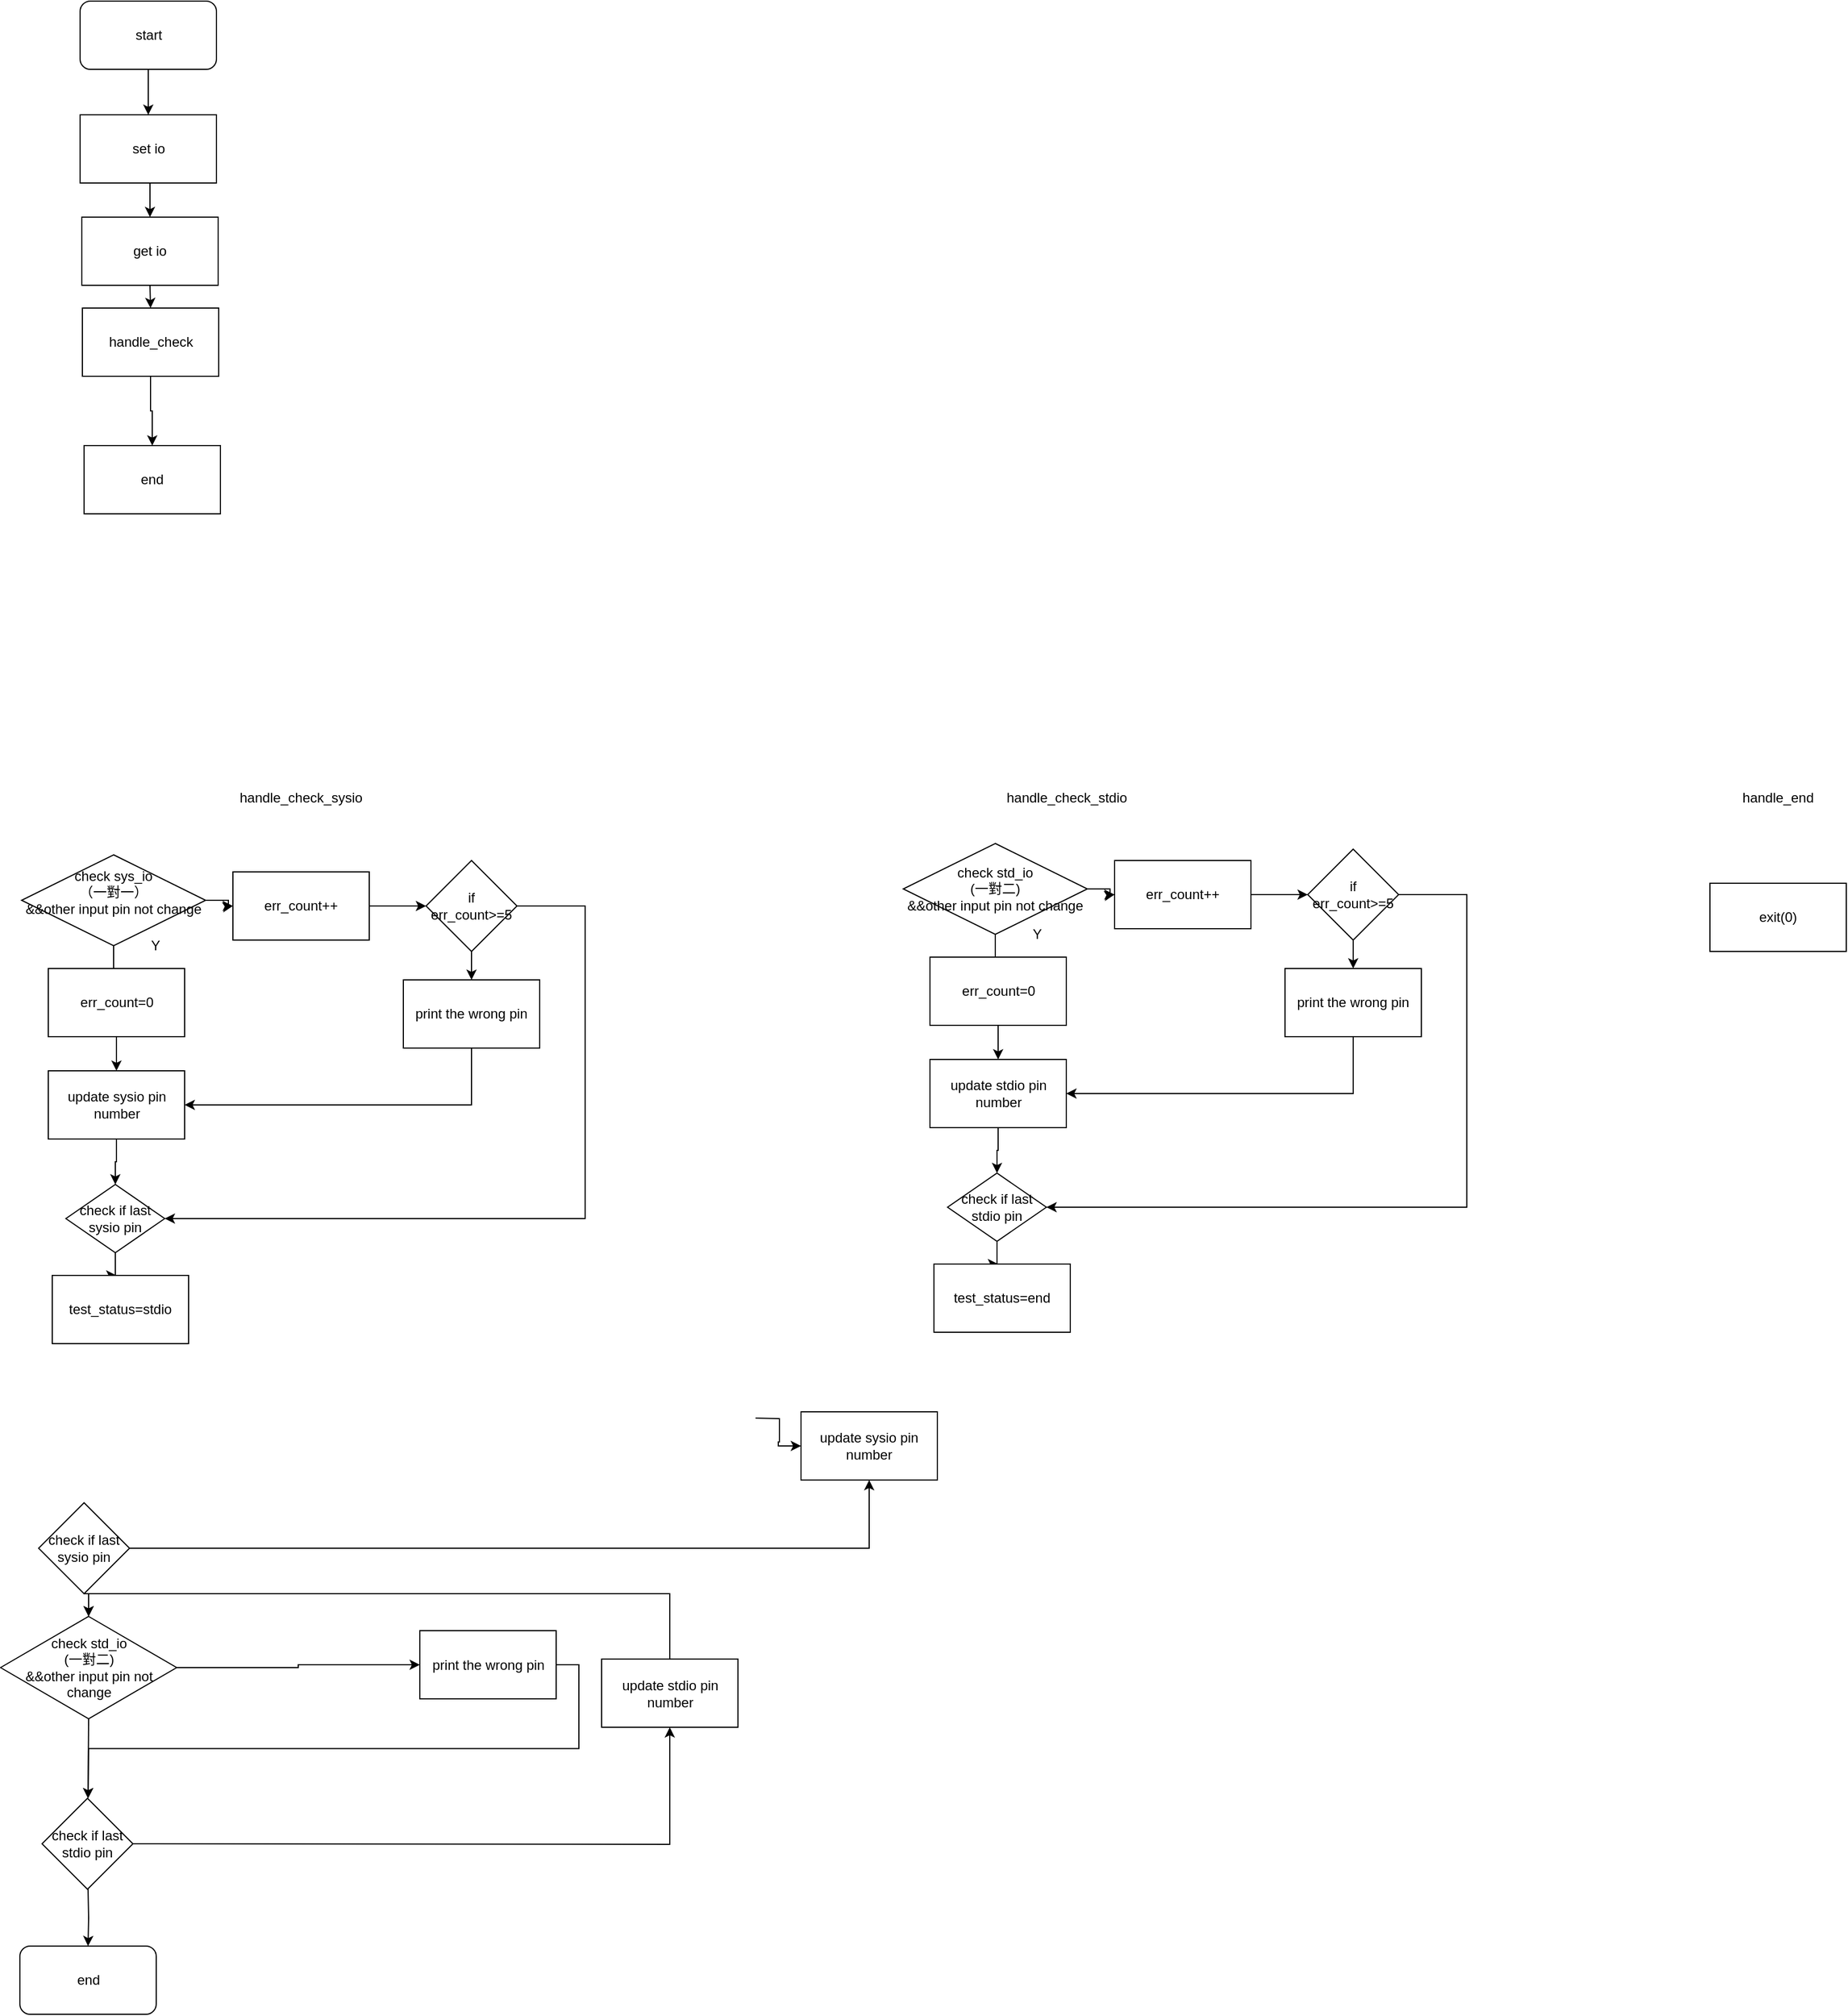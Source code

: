 <mxfile pages="1" version="11.2.5" type="github"><diagram id="owK5Loijx0Ong0dcDdHp" name="Page-1"><mxGraphModel dx="1357" dy="1909" grid="1" gridSize="10" guides="1" tooltips="1" connect="1" arrows="1" fold="1" page="1" pageScale="1" pageWidth="850" pageHeight="1100" math="0" shadow="0"><root><mxCell id="0"/><mxCell id="1" parent="0"/><mxCell id="M3sGAlJjmCfHEPYd1_gj-60" style="edgeStyle=orthogonalEdgeStyle;rounded=0;orthogonalLoop=1;jettySize=auto;html=1;" edge="1" parent="1" source="M3sGAlJjmCfHEPYd1_gj-1"><mxGeometry relative="1" as="geometry"><mxPoint x="530" y="255" as="targetPoint"/></mxGeometry></mxCell><mxCell id="M3sGAlJjmCfHEPYd1_gj-64" style="edgeStyle=orthogonalEdgeStyle;rounded=0;orthogonalLoop=1;jettySize=auto;html=1;" edge="1" parent="1" source="M3sGAlJjmCfHEPYd1_gj-1" target="M3sGAlJjmCfHEPYd1_gj-61"><mxGeometry relative="1" as="geometry"/></mxCell><mxCell id="M3sGAlJjmCfHEPYd1_gj-65" style="edgeStyle=orthogonalEdgeStyle;rounded=0;orthogonalLoop=1;jettySize=auto;html=1;" edge="1" parent="1" source="M3sGAlJjmCfHEPYd1_gj-1"><mxGeometry relative="1" as="geometry"><mxPoint x="425" y="330" as="targetPoint"/></mxGeometry></mxCell><mxCell id="M3sGAlJjmCfHEPYd1_gj-1" value="&lt;div&gt;check sys_io&lt;/div&gt;&lt;div&gt;（一對一）&lt;/div&gt;&lt;div&gt;&amp;amp;&amp;amp;other input pin not change&lt;br&gt;&lt;/div&gt;&lt;div&gt;&lt;br&gt;&lt;/div&gt;" style="rhombus;whiteSpace=wrap;html=1;" vertex="1" parent="1"><mxGeometry x="344" y="210" width="162" height="80" as="geometry"/></mxCell><mxCell id="M3sGAlJjmCfHEPYd1_gj-10" style="edgeStyle=orthogonalEdgeStyle;rounded=0;orthogonalLoop=1;jettySize=auto;html=1;entryX=0.5;entryY=1;entryDx=0;entryDy=0;" edge="1" parent="1" source="M3sGAlJjmCfHEPYd1_gj-3" target="M3sGAlJjmCfHEPYd1_gj-11"><mxGeometry relative="1" as="geometry"><mxPoint x="770" y="300" as="targetPoint"/></mxGeometry></mxCell><mxCell id="M3sGAlJjmCfHEPYd1_gj-13" style="edgeStyle=orthogonalEdgeStyle;rounded=0;orthogonalLoop=1;jettySize=auto;html=1;exitX=1;exitY=0.5;exitDx=0;exitDy=0;entryX=0.5;entryY=0;entryDx=0;entryDy=0;" edge="1" parent="1" source="M3sGAlJjmCfHEPYd1_gj-3" target="M3sGAlJjmCfHEPYd1_gj-14"><mxGeometry relative="1" as="geometry"><mxPoint x="399.5" y="900" as="targetPoint"/></mxGeometry></mxCell><mxCell id="M3sGAlJjmCfHEPYd1_gj-3" value="check if last sysio pin" style="rhombus;whiteSpace=wrap;html=1;direction=south;" vertex="1" parent="1"><mxGeometry x="359" y="780" width="80" height="80" as="geometry"/></mxCell><mxCell id="M3sGAlJjmCfHEPYd1_gj-4" value="Y" style="text;html=1;strokeColor=none;fillColor=none;align=center;verticalAlign=middle;whiteSpace=wrap;rounded=0;" vertex="1" parent="1"><mxGeometry x="442" y="280" width="40" height="20" as="geometry"/></mxCell><mxCell id="M3sGAlJjmCfHEPYd1_gj-82" value="" style="edgeStyle=orthogonalEdgeStyle;rounded=0;orthogonalLoop=1;jettySize=auto;html=1;" edge="1" parent="1" target="M3sGAlJjmCfHEPYd1_gj-11"><mxGeometry relative="1" as="geometry"><mxPoint x="990" y="705.5" as="sourcePoint"/></mxGeometry></mxCell><mxCell id="M3sGAlJjmCfHEPYd1_gj-11" value="update sysio pin number" style="rounded=0;whiteSpace=wrap;html=1;" vertex="1" parent="1"><mxGeometry x="1030" y="700" width="120" height="60" as="geometry"/></mxCell><mxCell id="M3sGAlJjmCfHEPYd1_gj-18" style="edgeStyle=orthogonalEdgeStyle;rounded=0;orthogonalLoop=1;jettySize=auto;html=1;" edge="1" parent="1" source="M3sGAlJjmCfHEPYd1_gj-14" target="M3sGAlJjmCfHEPYd1_gj-19"><mxGeometry relative="1" as="geometry"><mxPoint x="524.5" y="930" as="targetPoint"/></mxGeometry></mxCell><mxCell id="M3sGAlJjmCfHEPYd1_gj-27" style="edgeStyle=orthogonalEdgeStyle;rounded=0;orthogonalLoop=1;jettySize=auto;html=1;exitX=0.5;exitY=1;exitDx=0;exitDy=0;entryX=0.5;entryY=0;entryDx=0;entryDy=0;" edge="1" parent="1" source="M3sGAlJjmCfHEPYd1_gj-14"><mxGeometry relative="1" as="geometry"><mxPoint x="402.5" y="1040" as="targetPoint"/></mxGeometry></mxCell><mxCell id="M3sGAlJjmCfHEPYd1_gj-14" value="&lt;div&gt;check std_io&lt;/div&gt;&lt;div&gt;(一對二)&lt;/div&gt;&lt;div&gt;&amp;amp;&amp;amp;other input pin not change&lt;br&gt;&lt;/div&gt;" style="rhombus;whiteSpace=wrap;html=1;" vertex="1" parent="1"><mxGeometry x="325.5" y="880" width="155" height="90" as="geometry"/></mxCell><mxCell id="M3sGAlJjmCfHEPYd1_gj-28" style="edgeStyle=orthogonalEdgeStyle;rounded=0;orthogonalLoop=1;jettySize=auto;html=1;exitX=1;exitY=0.5;exitDx=0;exitDy=0;entryX=0.5;entryY=0;entryDx=0;entryDy=0;" edge="1" parent="1" source="M3sGAlJjmCfHEPYd1_gj-19"><mxGeometry relative="1" as="geometry"><mxPoint x="402.5" y="1040" as="targetPoint"/></mxGeometry></mxCell><mxCell id="M3sGAlJjmCfHEPYd1_gj-19" value="print the wrong pin" style="rounded=0;whiteSpace=wrap;html=1;" vertex="1" parent="1"><mxGeometry x="694.5" y="892.5" width="120" height="60" as="geometry"/></mxCell><mxCell id="M3sGAlJjmCfHEPYd1_gj-29" style="edgeStyle=orthogonalEdgeStyle;rounded=0;orthogonalLoop=1;jettySize=auto;html=1;entryX=0.5;entryY=0;entryDx=0;entryDy=0;" edge="1" parent="1" target="M3sGAlJjmCfHEPYd1_gj-31"><mxGeometry relative="1" as="geometry"><mxPoint x="402" y="1160" as="targetPoint"/><mxPoint x="402.5" y="1119.5" as="sourcePoint"/></mxGeometry></mxCell><mxCell id="M3sGAlJjmCfHEPYd1_gj-32" style="edgeStyle=orthogonalEdgeStyle;rounded=0;orthogonalLoop=1;jettySize=auto;html=1;entryX=0.5;entryY=1;entryDx=0;entryDy=0;entryPerimeter=0;" edge="1" parent="1" target="M3sGAlJjmCfHEPYd1_gj-33"><mxGeometry relative="1" as="geometry"><mxPoint x="754.5" y="990" as="targetPoint"/><mxPoint x="442" y="1080" as="sourcePoint"/></mxGeometry></mxCell><mxCell id="M3sGAlJjmCfHEPYd1_gj-31" value="end" style="rounded=1;whiteSpace=wrap;html=1;" vertex="1" parent="1"><mxGeometry x="342.5" y="1170" width="120" height="60" as="geometry"/></mxCell><mxCell id="M3sGAlJjmCfHEPYd1_gj-34" style="edgeStyle=orthogonalEdgeStyle;rounded=0;orthogonalLoop=1;jettySize=auto;html=1;exitX=0.5;exitY=0;exitDx=0;exitDy=0;entryX=0.5;entryY=0;entryDx=0;entryDy=0;" edge="1" parent="1" source="M3sGAlJjmCfHEPYd1_gj-33" target="M3sGAlJjmCfHEPYd1_gj-14"><mxGeometry relative="1" as="geometry"/></mxCell><mxCell id="M3sGAlJjmCfHEPYd1_gj-33" value="update stdio pin number" style="rounded=0;whiteSpace=wrap;html=1;" vertex="1" parent="1"><mxGeometry x="854.5" y="917.5" width="120" height="60" as="geometry"/></mxCell><mxCell id="M3sGAlJjmCfHEPYd1_gj-45" value="check if last stdio pin" style="rhombus;whiteSpace=wrap;html=1;" vertex="1" parent="1"><mxGeometry x="362" y="1040" width="80" height="80" as="geometry"/></mxCell><mxCell id="M3sGAlJjmCfHEPYd1_gj-53" style="edgeStyle=orthogonalEdgeStyle;rounded=0;orthogonalLoop=1;jettySize=auto;html=1;" edge="1" parent="1" source="M3sGAlJjmCfHEPYd1_gj-49" target="M3sGAlJjmCfHEPYd1_gj-54"><mxGeometry relative="1" as="geometry"><mxPoint x="455.5" y="-451" as="targetPoint"/></mxGeometry></mxCell><mxCell id="M3sGAlJjmCfHEPYd1_gj-49" value="start" style="rounded=1;whiteSpace=wrap;html=1;" vertex="1" parent="1"><mxGeometry x="395.5" y="-541" width="120" height="60" as="geometry"/></mxCell><mxCell id="M3sGAlJjmCfHEPYd1_gj-56" style="edgeStyle=orthogonalEdgeStyle;rounded=0;orthogonalLoop=1;jettySize=auto;html=1;exitX=0.5;exitY=1;exitDx=0;exitDy=0;entryX=0.5;entryY=0;entryDx=0;entryDy=0;" edge="1" parent="1" source="M3sGAlJjmCfHEPYd1_gj-54" target="M3sGAlJjmCfHEPYd1_gj-55"><mxGeometry relative="1" as="geometry"/></mxCell><mxCell id="M3sGAlJjmCfHEPYd1_gj-54" value="set io" style="rounded=0;whiteSpace=wrap;html=1;" vertex="1" parent="1"><mxGeometry x="395.5" y="-441" width="120" height="60" as="geometry"/></mxCell><mxCell id="M3sGAlJjmCfHEPYd1_gj-78" style="edgeStyle=orthogonalEdgeStyle;rounded=0;orthogonalLoop=1;jettySize=auto;html=1;exitX=0.5;exitY=1;exitDx=0;exitDy=0;entryX=0.5;entryY=0;entryDx=0;entryDy=0;" edge="1" parent="1" source="M3sGAlJjmCfHEPYd1_gj-55" target="M3sGAlJjmCfHEPYd1_gj-77"><mxGeometry relative="1" as="geometry"/></mxCell><mxCell id="M3sGAlJjmCfHEPYd1_gj-55" value="get io" style="rounded=0;whiteSpace=wrap;html=1;" vertex="1" parent="1"><mxGeometry x="397" y="-351" width="120" height="60" as="geometry"/></mxCell><mxCell id="M3sGAlJjmCfHEPYd1_gj-67" style="edgeStyle=orthogonalEdgeStyle;rounded=0;orthogonalLoop=1;jettySize=auto;html=1;exitX=1;exitY=0.5;exitDx=0;exitDy=0;entryX=0;entryY=0.5;entryDx=0;entryDy=0;" edge="1" parent="1" source="M3sGAlJjmCfHEPYd1_gj-61" target="M3sGAlJjmCfHEPYd1_gj-68"><mxGeometry relative="1" as="geometry"><mxPoint x="690" y="255" as="targetPoint"/></mxGeometry></mxCell><mxCell id="M3sGAlJjmCfHEPYd1_gj-61" value="err_count++" style="rounded=0;whiteSpace=wrap;html=1;" vertex="1" parent="1"><mxGeometry x="530" y="225" width="120" height="60" as="geometry"/></mxCell><mxCell id="M3sGAlJjmCfHEPYd1_gj-71" style="edgeStyle=orthogonalEdgeStyle;rounded=0;orthogonalLoop=1;jettySize=auto;html=1;" edge="1" parent="1" source="M3sGAlJjmCfHEPYd1_gj-66" target="M3sGAlJjmCfHEPYd1_gj-72"><mxGeometry relative="1" as="geometry"><mxPoint x="428" y="420" as="targetPoint"/></mxGeometry></mxCell><mxCell id="M3sGAlJjmCfHEPYd1_gj-66" value="err_count=0" style="rounded=0;whiteSpace=wrap;html=1;" vertex="1" parent="1"><mxGeometry x="367.5" y="310" width="120" height="60" as="geometry"/></mxCell><mxCell id="M3sGAlJjmCfHEPYd1_gj-69" style="edgeStyle=orthogonalEdgeStyle;rounded=0;orthogonalLoop=1;jettySize=auto;html=1;entryX=0.5;entryY=0;entryDx=0;entryDy=0;" edge="1" parent="1" source="M3sGAlJjmCfHEPYd1_gj-68" target="M3sGAlJjmCfHEPYd1_gj-74"><mxGeometry relative="1" as="geometry"><mxPoint x="880" y="258" as="targetPoint"/><Array as="points"><mxPoint x="840" y="255"/><mxPoint x="840" y="530"/></Array></mxGeometry></mxCell><mxCell id="M3sGAlJjmCfHEPYd1_gj-84" style="edgeStyle=orthogonalEdgeStyle;rounded=0;orthogonalLoop=1;jettySize=auto;html=1;entryX=0.5;entryY=0;entryDx=0;entryDy=0;" edge="1" parent="1" source="M3sGAlJjmCfHEPYd1_gj-68" target="M3sGAlJjmCfHEPYd1_gj-83"><mxGeometry relative="1" as="geometry"/></mxCell><mxCell id="M3sGAlJjmCfHEPYd1_gj-68" value="if err_count&amp;gt;=5" style="rhombus;whiteSpace=wrap;html=1;" vertex="1" parent="1"><mxGeometry x="700" y="215" width="80" height="80" as="geometry"/></mxCell><mxCell id="M3sGAlJjmCfHEPYd1_gj-80" style="edgeStyle=orthogonalEdgeStyle;rounded=0;orthogonalLoop=1;jettySize=auto;html=1;entryX=0;entryY=0.5;entryDx=0;entryDy=0;" edge="1" parent="1" source="M3sGAlJjmCfHEPYd1_gj-72" target="M3sGAlJjmCfHEPYd1_gj-74"><mxGeometry relative="1" as="geometry"/></mxCell><mxCell id="M3sGAlJjmCfHEPYd1_gj-72" value="update sysio pin number" style="rounded=0;whiteSpace=wrap;html=1;" vertex="1" parent="1"><mxGeometry x="367.5" y="400" width="120" height="60" as="geometry"/></mxCell><mxCell id="M3sGAlJjmCfHEPYd1_gj-75" style="edgeStyle=orthogonalEdgeStyle;rounded=0;orthogonalLoop=1;jettySize=auto;html=1;" edge="1" parent="1" source="M3sGAlJjmCfHEPYd1_gj-74"><mxGeometry relative="1" as="geometry"><mxPoint x="427" y="580" as="targetPoint"/></mxGeometry></mxCell><mxCell id="M3sGAlJjmCfHEPYd1_gj-74" value="check if last sysio pin" style="rhombus;whiteSpace=wrap;html=1;direction=south;" vertex="1" parent="1"><mxGeometry x="383" y="500" width="87" height="60" as="geometry"/></mxCell><mxCell id="M3sGAlJjmCfHEPYd1_gj-76" value="test_status=stdio" style="rounded=0;whiteSpace=wrap;html=1;" vertex="1" parent="1"><mxGeometry x="371" y="580" width="120" height="60" as="geometry"/></mxCell><mxCell id="M3sGAlJjmCfHEPYd1_gj-105" style="edgeStyle=orthogonalEdgeStyle;rounded=0;orthogonalLoop=1;jettySize=auto;html=1;exitX=0.5;exitY=1;exitDx=0;exitDy=0;entryX=0.5;entryY=0;entryDx=0;entryDy=0;" edge="1" parent="1" source="M3sGAlJjmCfHEPYd1_gj-77" target="M3sGAlJjmCfHEPYd1_gj-119"><mxGeometry relative="1" as="geometry"><mxPoint x="456" y="-188" as="targetPoint"/></mxGeometry></mxCell><mxCell id="M3sGAlJjmCfHEPYd1_gj-77" value="handle_check" style="rounded=0;whiteSpace=wrap;html=1;" vertex="1" parent="1"><mxGeometry x="397.5" y="-271" width="120" height="60" as="geometry"/></mxCell><mxCell id="M3sGAlJjmCfHEPYd1_gj-85" style="edgeStyle=orthogonalEdgeStyle;rounded=0;orthogonalLoop=1;jettySize=auto;html=1;entryX=1;entryY=0.5;entryDx=0;entryDy=0;" edge="1" parent="1" source="M3sGAlJjmCfHEPYd1_gj-83" target="M3sGAlJjmCfHEPYd1_gj-72"><mxGeometry relative="1" as="geometry"><Array as="points"><mxPoint x="740" y="430"/></Array></mxGeometry></mxCell><mxCell id="M3sGAlJjmCfHEPYd1_gj-83" value="print the wrong pin" style="rounded=0;whiteSpace=wrap;html=1;" vertex="1" parent="1"><mxGeometry x="680" y="320" width="120" height="60" as="geometry"/></mxCell><mxCell id="M3sGAlJjmCfHEPYd1_gj-86" style="edgeStyle=orthogonalEdgeStyle;rounded=0;orthogonalLoop=1;jettySize=auto;html=1;" edge="1" parent="1" source="M3sGAlJjmCfHEPYd1_gj-89"><mxGeometry relative="1" as="geometry"><mxPoint x="1306" y="245" as="targetPoint"/></mxGeometry></mxCell><mxCell id="M3sGAlJjmCfHEPYd1_gj-87" style="edgeStyle=orthogonalEdgeStyle;rounded=0;orthogonalLoop=1;jettySize=auto;html=1;" edge="1" parent="1" source="M3sGAlJjmCfHEPYd1_gj-89" target="M3sGAlJjmCfHEPYd1_gj-92"><mxGeometry relative="1" as="geometry"/></mxCell><mxCell id="M3sGAlJjmCfHEPYd1_gj-88" style="edgeStyle=orthogonalEdgeStyle;rounded=0;orthogonalLoop=1;jettySize=auto;html=1;" edge="1" parent="1" source="M3sGAlJjmCfHEPYd1_gj-89"><mxGeometry relative="1" as="geometry"><mxPoint x="1201" y="320" as="targetPoint"/></mxGeometry></mxCell><mxCell id="M3sGAlJjmCfHEPYd1_gj-89" value="&lt;div&gt;check std_io&lt;/div&gt;&lt;div&gt;(一對二)&lt;/div&gt;&lt;div&gt;&amp;amp;&amp;amp;other input pin not change&lt;br&gt;&lt;/div&gt;" style="rhombus;whiteSpace=wrap;html=1;" vertex="1" parent="1"><mxGeometry x="1120" y="200" width="162" height="80" as="geometry"/></mxCell><mxCell id="M3sGAlJjmCfHEPYd1_gj-90" value="Y" style="text;html=1;strokeColor=none;fillColor=none;align=center;verticalAlign=middle;whiteSpace=wrap;rounded=0;" vertex="1" parent="1"><mxGeometry x="1218" y="270" width="40" height="20" as="geometry"/></mxCell><mxCell id="M3sGAlJjmCfHEPYd1_gj-91" style="edgeStyle=orthogonalEdgeStyle;rounded=0;orthogonalLoop=1;jettySize=auto;html=1;exitX=1;exitY=0.5;exitDx=0;exitDy=0;entryX=0;entryY=0.5;entryDx=0;entryDy=0;" edge="1" parent="1" source="M3sGAlJjmCfHEPYd1_gj-92" target="M3sGAlJjmCfHEPYd1_gj-97"><mxGeometry relative="1" as="geometry"><mxPoint x="1466" y="245" as="targetPoint"/></mxGeometry></mxCell><mxCell id="M3sGAlJjmCfHEPYd1_gj-92" value="err_count++" style="rounded=0;whiteSpace=wrap;html=1;" vertex="1" parent="1"><mxGeometry x="1306" y="215" width="120" height="60" as="geometry"/></mxCell><mxCell id="M3sGAlJjmCfHEPYd1_gj-93" style="edgeStyle=orthogonalEdgeStyle;rounded=0;orthogonalLoop=1;jettySize=auto;html=1;" edge="1" parent="1" source="M3sGAlJjmCfHEPYd1_gj-94" target="M3sGAlJjmCfHEPYd1_gj-99"><mxGeometry relative="1" as="geometry"><mxPoint x="1204" y="410" as="targetPoint"/></mxGeometry></mxCell><mxCell id="M3sGAlJjmCfHEPYd1_gj-94" value="err_count=0" style="rounded=0;whiteSpace=wrap;html=1;" vertex="1" parent="1"><mxGeometry x="1143.5" y="300" width="120" height="60" as="geometry"/></mxCell><mxCell id="M3sGAlJjmCfHEPYd1_gj-95" style="edgeStyle=orthogonalEdgeStyle;rounded=0;orthogonalLoop=1;jettySize=auto;html=1;entryX=0.5;entryY=0;entryDx=0;entryDy=0;" edge="1" parent="1" source="M3sGAlJjmCfHEPYd1_gj-97" target="M3sGAlJjmCfHEPYd1_gj-101"><mxGeometry relative="1" as="geometry"><mxPoint x="1656" y="248" as="targetPoint"/><Array as="points"><mxPoint x="1616" y="245"/><mxPoint x="1616" y="520"/></Array></mxGeometry></mxCell><mxCell id="M3sGAlJjmCfHEPYd1_gj-96" style="edgeStyle=orthogonalEdgeStyle;rounded=0;orthogonalLoop=1;jettySize=auto;html=1;entryX=0.5;entryY=0;entryDx=0;entryDy=0;" edge="1" parent="1" source="M3sGAlJjmCfHEPYd1_gj-97" target="M3sGAlJjmCfHEPYd1_gj-104"><mxGeometry relative="1" as="geometry"/></mxCell><mxCell id="M3sGAlJjmCfHEPYd1_gj-97" value="if err_count&amp;gt;=5" style="rhombus;whiteSpace=wrap;html=1;" vertex="1" parent="1"><mxGeometry x="1476" y="205" width="80" height="80" as="geometry"/></mxCell><mxCell id="M3sGAlJjmCfHEPYd1_gj-98" style="edgeStyle=orthogonalEdgeStyle;rounded=0;orthogonalLoop=1;jettySize=auto;html=1;entryX=0;entryY=0.5;entryDx=0;entryDy=0;" edge="1" parent="1" source="M3sGAlJjmCfHEPYd1_gj-99" target="M3sGAlJjmCfHEPYd1_gj-101"><mxGeometry relative="1" as="geometry"/></mxCell><mxCell id="M3sGAlJjmCfHEPYd1_gj-99" value="update stdio pin number" style="rounded=0;whiteSpace=wrap;html=1;" vertex="1" parent="1"><mxGeometry x="1143.5" y="390" width="120" height="60" as="geometry"/></mxCell><mxCell id="M3sGAlJjmCfHEPYd1_gj-100" style="edgeStyle=orthogonalEdgeStyle;rounded=0;orthogonalLoop=1;jettySize=auto;html=1;" edge="1" parent="1" source="M3sGAlJjmCfHEPYd1_gj-101"><mxGeometry relative="1" as="geometry"><mxPoint x="1203" y="570" as="targetPoint"/></mxGeometry></mxCell><mxCell id="M3sGAlJjmCfHEPYd1_gj-101" value="check if last stdio pin" style="rhombus;whiteSpace=wrap;html=1;direction=south;" vertex="1" parent="1"><mxGeometry x="1159" y="490" width="87" height="60" as="geometry"/></mxCell><mxCell id="M3sGAlJjmCfHEPYd1_gj-102" value="test_status=end" style="rounded=0;whiteSpace=wrap;html=1;" vertex="1" parent="1"><mxGeometry x="1147" y="570" width="120" height="60" as="geometry"/></mxCell><mxCell id="M3sGAlJjmCfHEPYd1_gj-103" style="edgeStyle=orthogonalEdgeStyle;rounded=0;orthogonalLoop=1;jettySize=auto;html=1;entryX=1;entryY=0.5;entryDx=0;entryDy=0;" edge="1" parent="1" source="M3sGAlJjmCfHEPYd1_gj-104" target="M3sGAlJjmCfHEPYd1_gj-99"><mxGeometry relative="1" as="geometry"><Array as="points"><mxPoint x="1516" y="420"/></Array></mxGeometry></mxCell><mxCell id="M3sGAlJjmCfHEPYd1_gj-104" value="print the wrong pin" style="rounded=0;whiteSpace=wrap;html=1;" vertex="1" parent="1"><mxGeometry x="1456" y="310" width="120" height="60" as="geometry"/></mxCell><mxCell id="M3sGAlJjmCfHEPYd1_gj-119" value="end" style="rounded=0;whiteSpace=wrap;html=1;" vertex="1" parent="1"><mxGeometry x="399" y="-150" width="120" height="60" as="geometry"/></mxCell><mxCell id="M3sGAlJjmCfHEPYd1_gj-120" value="handle_check_sysio" style="text;html=1;strokeColor=none;fillColor=none;align=center;verticalAlign=middle;whiteSpace=wrap;rounded=0;" vertex="1" parent="1"><mxGeometry x="570" y="150" width="40" height="20" as="geometry"/></mxCell><mxCell id="M3sGAlJjmCfHEPYd1_gj-121" value="handle_check_stdio" style="text;html=1;strokeColor=none;fillColor=none;align=center;verticalAlign=middle;whiteSpace=wrap;rounded=0;" vertex="1" parent="1"><mxGeometry x="1243.5" y="150" width="40" height="20" as="geometry"/></mxCell><mxCell id="M3sGAlJjmCfHEPYd1_gj-123" value="handle_end" style="text;html=1;strokeColor=none;fillColor=none;align=center;verticalAlign=middle;whiteSpace=wrap;rounded=0;" vertex="1" parent="1"><mxGeometry x="1870" y="150" width="40" height="20" as="geometry"/></mxCell><mxCell id="M3sGAlJjmCfHEPYd1_gj-126" value="exit(0)" style="rounded=0;whiteSpace=wrap;html=1;" vertex="1" parent="1"><mxGeometry x="1830" y="235" width="120" height="60" as="geometry"/></mxCell></root></mxGraphModel></diagram></mxfile>